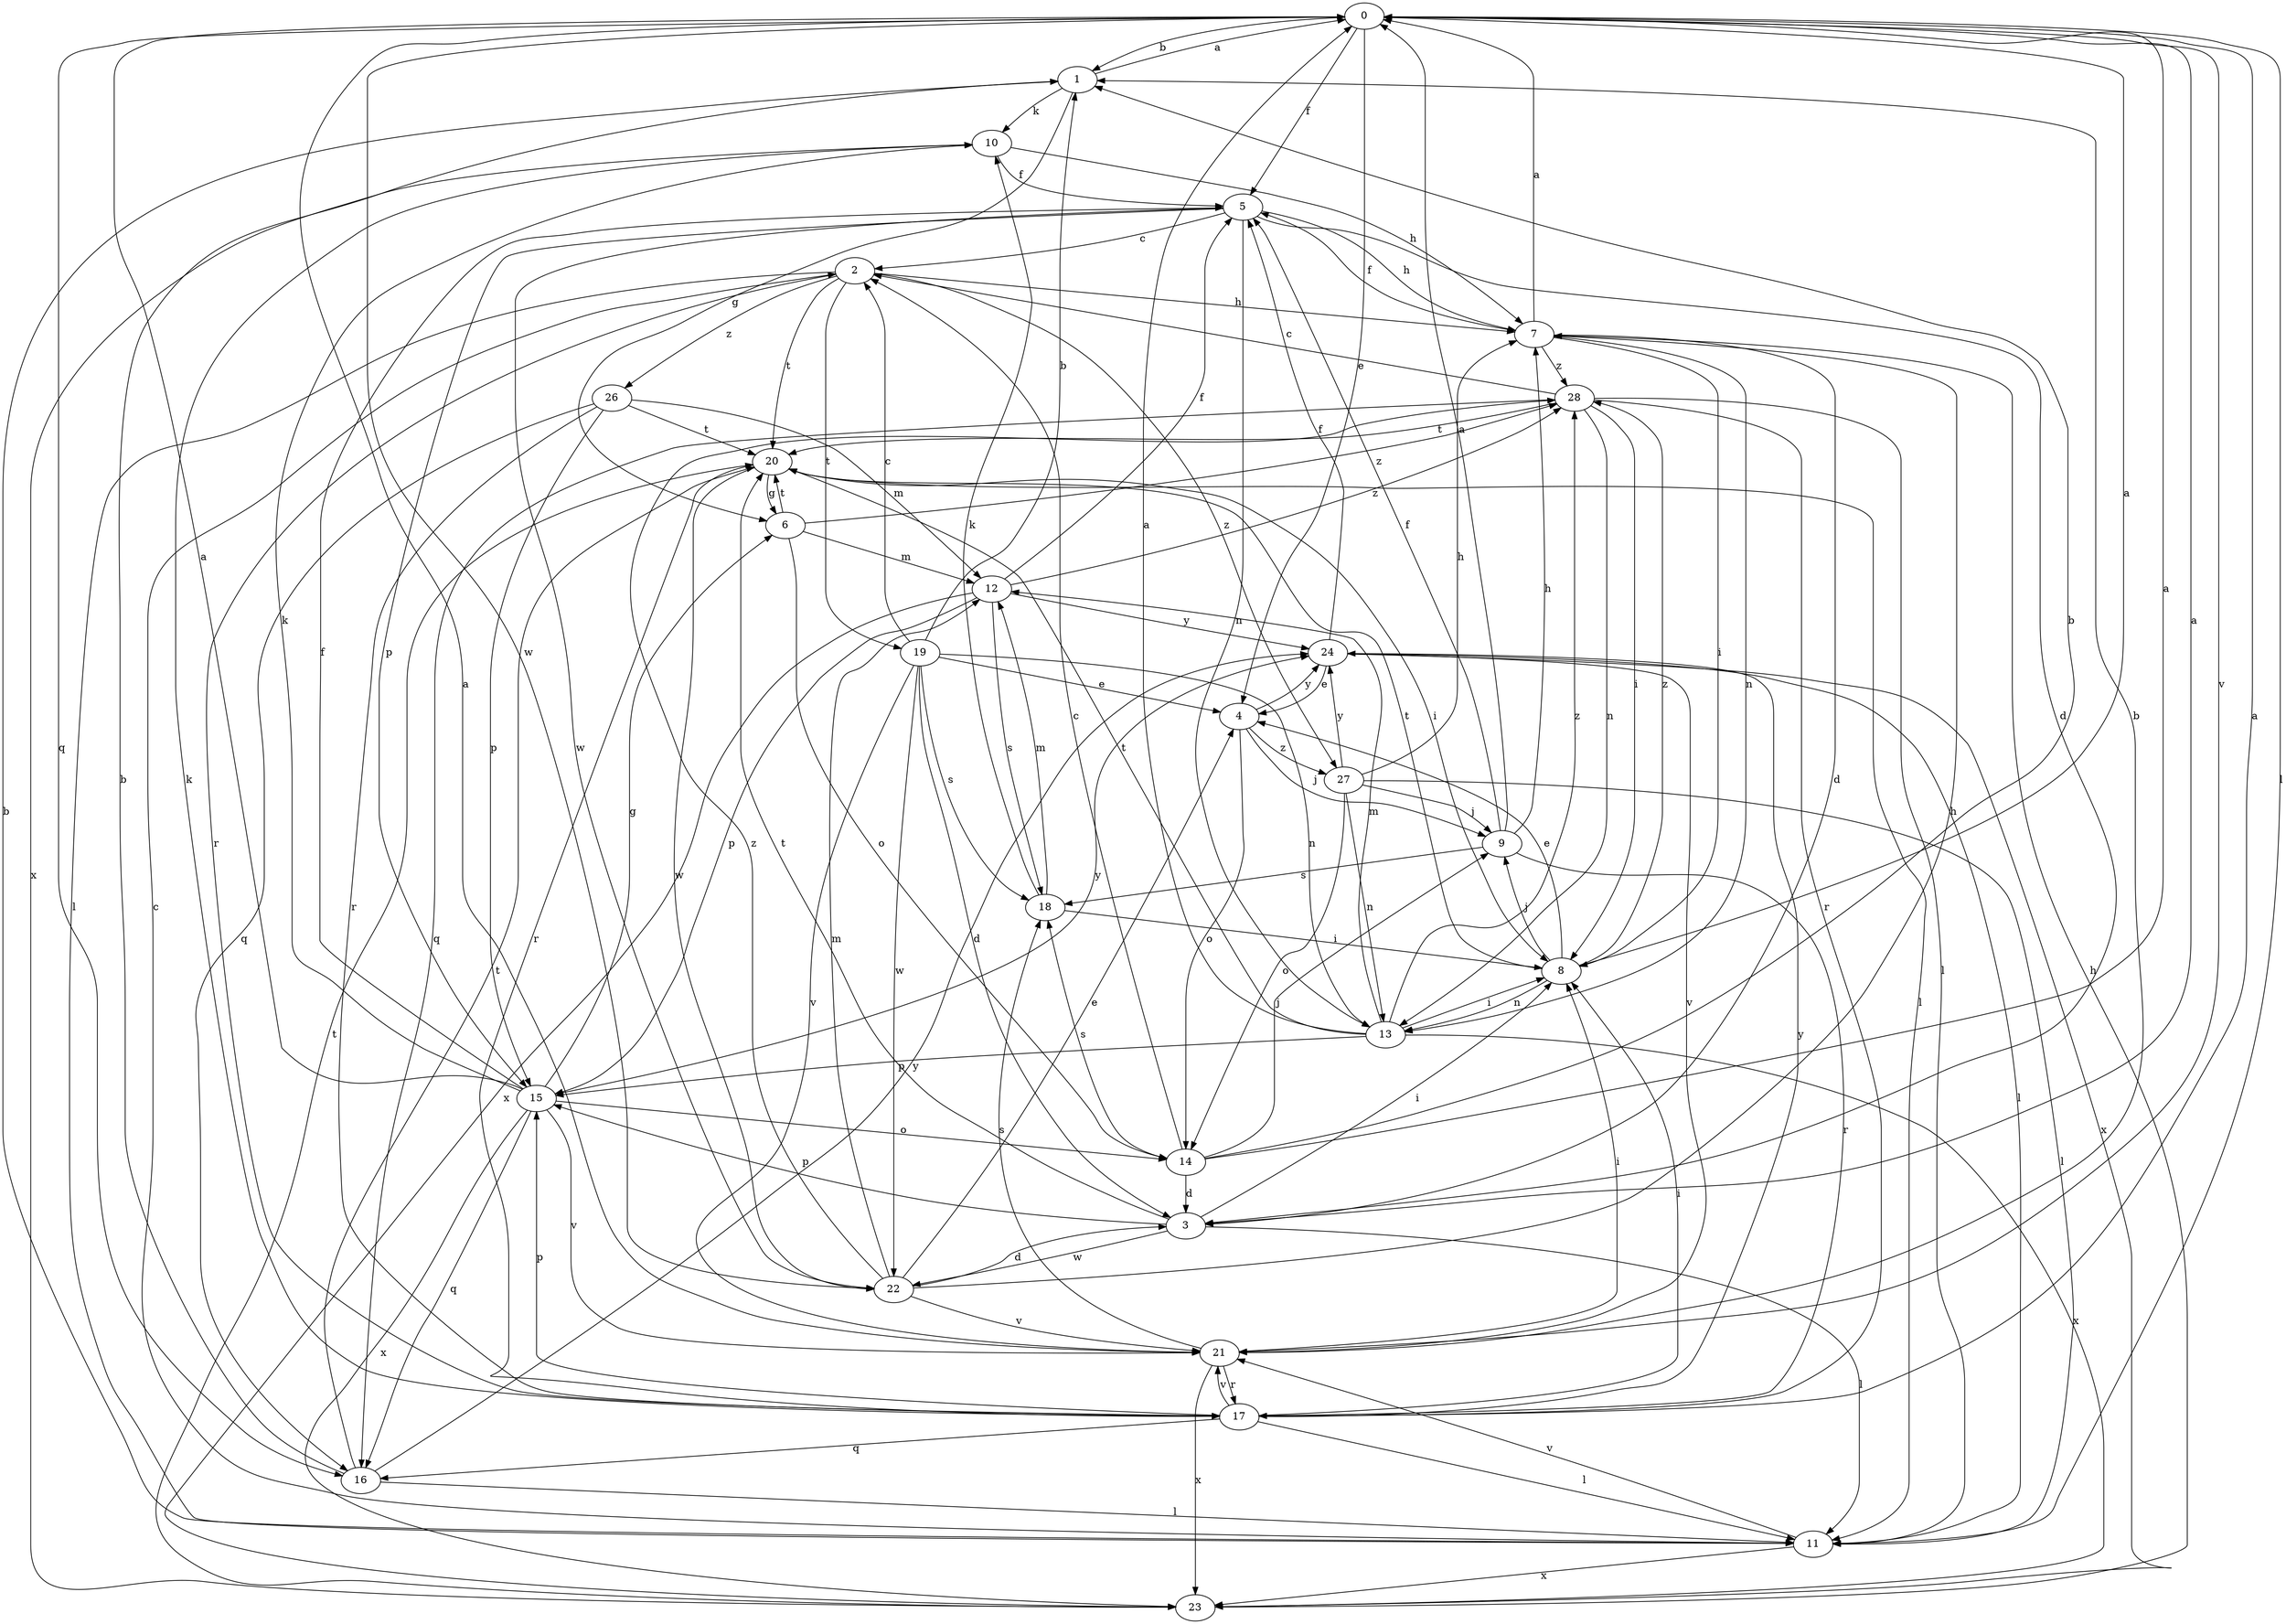 strict digraph  {
0;
1;
2;
3;
4;
5;
6;
7;
8;
9;
10;
11;
12;
13;
14;
15;
16;
17;
18;
19;
20;
21;
22;
23;
24;
26;
27;
28;
0 -> 1  [label=b];
0 -> 4  [label=e];
0 -> 5  [label=f];
0 -> 11  [label=l];
0 -> 16  [label=q];
0 -> 21  [label=v];
0 -> 22  [label=w];
1 -> 0  [label=a];
1 -> 6  [label=g];
1 -> 10  [label=k];
2 -> 7  [label=h];
2 -> 11  [label=l];
2 -> 17  [label=r];
2 -> 19  [label=t];
2 -> 20  [label=t];
2 -> 26  [label=z];
2 -> 27  [label=z];
3 -> 0  [label=a];
3 -> 8  [label=i];
3 -> 11  [label=l];
3 -> 15  [label=p];
3 -> 20  [label=t];
3 -> 22  [label=w];
4 -> 9  [label=j];
4 -> 14  [label=o];
4 -> 24  [label=y];
4 -> 27  [label=z];
5 -> 2  [label=c];
5 -> 3  [label=d];
5 -> 7  [label=h];
5 -> 13  [label=n];
5 -> 15  [label=p];
5 -> 22  [label=w];
6 -> 12  [label=m];
6 -> 14  [label=o];
6 -> 20  [label=t];
6 -> 28  [label=z];
7 -> 0  [label=a];
7 -> 3  [label=d];
7 -> 5  [label=f];
7 -> 8  [label=i];
7 -> 13  [label=n];
7 -> 28  [label=z];
8 -> 0  [label=a];
8 -> 4  [label=e];
8 -> 9  [label=j];
8 -> 13  [label=n];
8 -> 20  [label=t];
8 -> 28  [label=z];
9 -> 0  [label=a];
9 -> 5  [label=f];
9 -> 7  [label=h];
9 -> 17  [label=r];
9 -> 18  [label=s];
10 -> 5  [label=f];
10 -> 7  [label=h];
10 -> 23  [label=x];
11 -> 1  [label=b];
11 -> 2  [label=c];
11 -> 21  [label=v];
11 -> 23  [label=x];
12 -> 5  [label=f];
12 -> 15  [label=p];
12 -> 18  [label=s];
12 -> 23  [label=x];
12 -> 24  [label=y];
12 -> 28  [label=z];
13 -> 0  [label=a];
13 -> 8  [label=i];
13 -> 12  [label=m];
13 -> 15  [label=p];
13 -> 20  [label=t];
13 -> 23  [label=x];
13 -> 28  [label=z];
14 -> 0  [label=a];
14 -> 1  [label=b];
14 -> 2  [label=c];
14 -> 3  [label=d];
14 -> 9  [label=j];
14 -> 18  [label=s];
15 -> 0  [label=a];
15 -> 5  [label=f];
15 -> 6  [label=g];
15 -> 10  [label=k];
15 -> 14  [label=o];
15 -> 16  [label=q];
15 -> 21  [label=v];
15 -> 23  [label=x];
15 -> 24  [label=y];
16 -> 1  [label=b];
16 -> 11  [label=l];
16 -> 20  [label=t];
16 -> 24  [label=y];
17 -> 0  [label=a];
17 -> 8  [label=i];
17 -> 10  [label=k];
17 -> 11  [label=l];
17 -> 15  [label=p];
17 -> 16  [label=q];
17 -> 21  [label=v];
17 -> 24  [label=y];
18 -> 8  [label=i];
18 -> 10  [label=k];
18 -> 12  [label=m];
19 -> 1  [label=b];
19 -> 2  [label=c];
19 -> 3  [label=d];
19 -> 4  [label=e];
19 -> 13  [label=n];
19 -> 18  [label=s];
19 -> 21  [label=v];
19 -> 22  [label=w];
20 -> 6  [label=g];
20 -> 8  [label=i];
20 -> 11  [label=l];
20 -> 17  [label=r];
20 -> 22  [label=w];
21 -> 0  [label=a];
21 -> 1  [label=b];
21 -> 8  [label=i];
21 -> 17  [label=r];
21 -> 18  [label=s];
21 -> 23  [label=x];
22 -> 3  [label=d];
22 -> 4  [label=e];
22 -> 7  [label=h];
22 -> 12  [label=m];
22 -> 21  [label=v];
22 -> 28  [label=z];
23 -> 7  [label=h];
23 -> 20  [label=t];
24 -> 4  [label=e];
24 -> 5  [label=f];
24 -> 11  [label=l];
24 -> 21  [label=v];
24 -> 23  [label=x];
26 -> 12  [label=m];
26 -> 15  [label=p];
26 -> 16  [label=q];
26 -> 17  [label=r];
26 -> 20  [label=t];
27 -> 7  [label=h];
27 -> 9  [label=j];
27 -> 11  [label=l];
27 -> 13  [label=n];
27 -> 14  [label=o];
27 -> 24  [label=y];
28 -> 2  [label=c];
28 -> 8  [label=i];
28 -> 11  [label=l];
28 -> 13  [label=n];
28 -> 16  [label=q];
28 -> 17  [label=r];
28 -> 20  [label=t];
}
